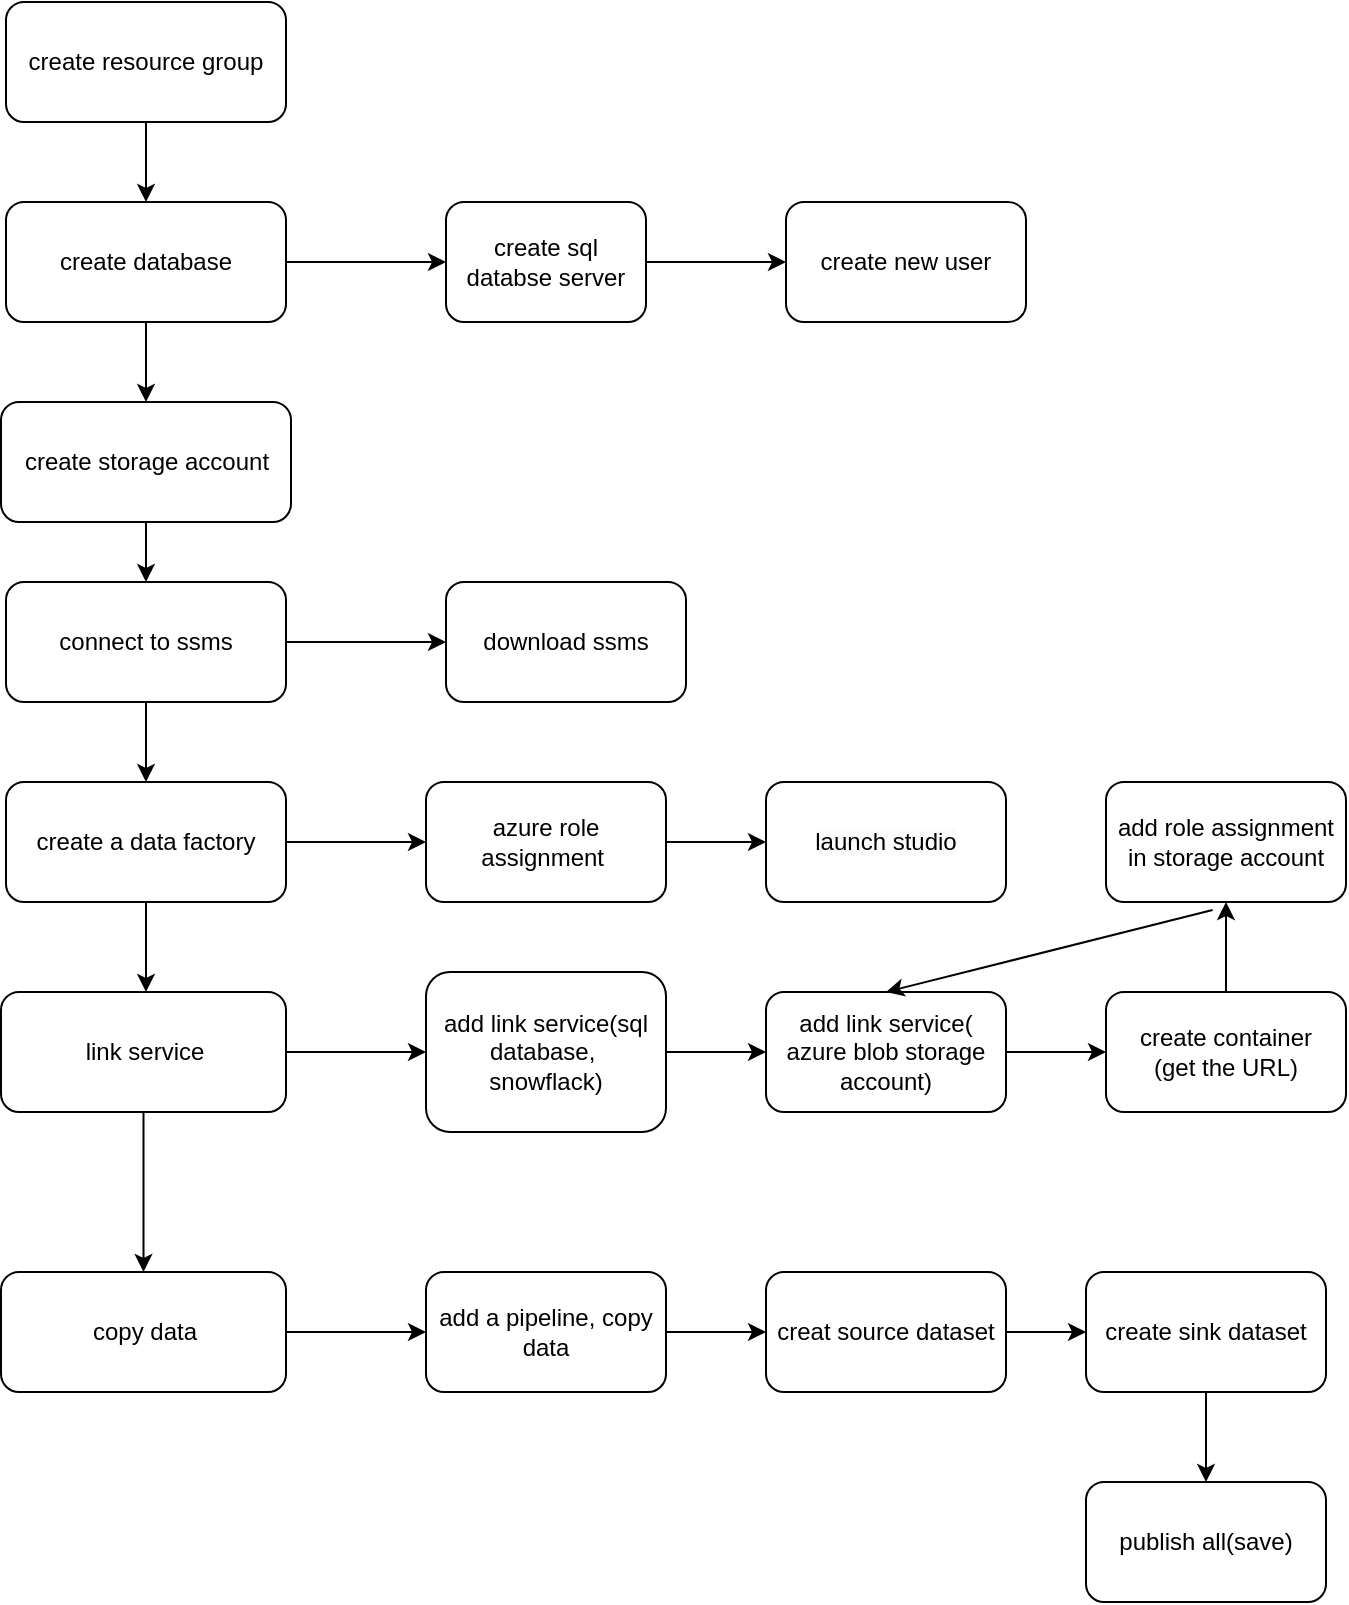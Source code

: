 <mxfile version="21.3.5" type="device">
  <diagram name="第 1 页" id="HQRQOxPShgzbpGLopj2z">
    <mxGraphModel dx="1034" dy="438" grid="1" gridSize="10" guides="1" tooltips="1" connect="1" arrows="1" fold="1" page="1" pageScale="1" pageWidth="827" pageHeight="1169" math="0" shadow="0">
      <root>
        <mxCell id="0" />
        <mxCell id="1" parent="0" />
        <mxCell id="dFzunvJdp4AeDlP4Hd83-3" value="" style="edgeStyle=orthogonalEdgeStyle;rounded=0;orthogonalLoop=1;jettySize=auto;html=1;" edge="1" parent="1" source="dFzunvJdp4AeDlP4Hd83-1" target="dFzunvJdp4AeDlP4Hd83-2">
          <mxGeometry relative="1" as="geometry" />
        </mxCell>
        <mxCell id="dFzunvJdp4AeDlP4Hd83-1" value="create resource group" style="rounded=1;whiteSpace=wrap;html=1;" vertex="1" parent="1">
          <mxGeometry x="80" y="90" width="140" height="60" as="geometry" />
        </mxCell>
        <mxCell id="dFzunvJdp4AeDlP4Hd83-5" value="" style="edgeStyle=orthogonalEdgeStyle;rounded=0;orthogonalLoop=1;jettySize=auto;html=1;" edge="1" parent="1" source="dFzunvJdp4AeDlP4Hd83-2" target="dFzunvJdp4AeDlP4Hd83-4">
          <mxGeometry relative="1" as="geometry" />
        </mxCell>
        <mxCell id="dFzunvJdp4AeDlP4Hd83-13" value="" style="edgeStyle=orthogonalEdgeStyle;rounded=0;orthogonalLoop=1;jettySize=auto;html=1;" edge="1" parent="1" source="dFzunvJdp4AeDlP4Hd83-2" target="dFzunvJdp4AeDlP4Hd83-12">
          <mxGeometry relative="1" as="geometry" />
        </mxCell>
        <mxCell id="dFzunvJdp4AeDlP4Hd83-2" value="create database" style="whiteSpace=wrap;html=1;rounded=1;" vertex="1" parent="1">
          <mxGeometry x="80" y="190" width="140" height="60" as="geometry" />
        </mxCell>
        <mxCell id="dFzunvJdp4AeDlP4Hd83-7" value="" style="edgeStyle=orthogonalEdgeStyle;rounded=0;orthogonalLoop=1;jettySize=auto;html=1;" edge="1" parent="1" source="dFzunvJdp4AeDlP4Hd83-4" target="dFzunvJdp4AeDlP4Hd83-6">
          <mxGeometry relative="1" as="geometry" />
        </mxCell>
        <mxCell id="dFzunvJdp4AeDlP4Hd83-4" value="create sql databse server" style="whiteSpace=wrap;html=1;rounded=1;" vertex="1" parent="1">
          <mxGeometry x="300" y="190" width="100" height="60" as="geometry" />
        </mxCell>
        <mxCell id="dFzunvJdp4AeDlP4Hd83-6" value="create new user" style="whiteSpace=wrap;html=1;rounded=1;" vertex="1" parent="1">
          <mxGeometry x="470" y="190" width="120" height="60" as="geometry" />
        </mxCell>
        <mxCell id="dFzunvJdp4AeDlP4Hd83-11" value="" style="edgeStyle=orthogonalEdgeStyle;rounded=0;orthogonalLoop=1;jettySize=auto;html=1;" edge="1" parent="1" source="dFzunvJdp4AeDlP4Hd83-8" target="dFzunvJdp4AeDlP4Hd83-10">
          <mxGeometry relative="1" as="geometry" />
        </mxCell>
        <mxCell id="dFzunvJdp4AeDlP4Hd83-16" value="" style="edgeStyle=orthogonalEdgeStyle;rounded=0;orthogonalLoop=1;jettySize=auto;html=1;" edge="1" parent="1" source="dFzunvJdp4AeDlP4Hd83-8" target="dFzunvJdp4AeDlP4Hd83-15">
          <mxGeometry relative="1" as="geometry" />
        </mxCell>
        <mxCell id="dFzunvJdp4AeDlP4Hd83-8" value="connect to ssms" style="whiteSpace=wrap;html=1;rounded=1;" vertex="1" parent="1">
          <mxGeometry x="80" y="380" width="140" height="60" as="geometry" />
        </mxCell>
        <mxCell id="dFzunvJdp4AeDlP4Hd83-10" value="download ssms" style="whiteSpace=wrap;html=1;rounded=1;" vertex="1" parent="1">
          <mxGeometry x="300" y="380" width="120" height="60" as="geometry" />
        </mxCell>
        <mxCell id="dFzunvJdp4AeDlP4Hd83-14" value="" style="edgeStyle=orthogonalEdgeStyle;rounded=0;orthogonalLoop=1;jettySize=auto;html=1;" edge="1" parent="1" source="dFzunvJdp4AeDlP4Hd83-12" target="dFzunvJdp4AeDlP4Hd83-8">
          <mxGeometry relative="1" as="geometry" />
        </mxCell>
        <mxCell id="dFzunvJdp4AeDlP4Hd83-12" value="create storage account" style="whiteSpace=wrap;html=1;rounded=1;" vertex="1" parent="1">
          <mxGeometry x="77.5" y="290" width="145" height="60" as="geometry" />
        </mxCell>
        <mxCell id="dFzunvJdp4AeDlP4Hd83-18" value="" style="edgeStyle=orthogonalEdgeStyle;rounded=0;orthogonalLoop=1;jettySize=auto;html=1;" edge="1" parent="1" source="dFzunvJdp4AeDlP4Hd83-15" target="dFzunvJdp4AeDlP4Hd83-17">
          <mxGeometry relative="1" as="geometry" />
        </mxCell>
        <mxCell id="dFzunvJdp4AeDlP4Hd83-22" value="" style="edgeStyle=orthogonalEdgeStyle;rounded=0;orthogonalLoop=1;jettySize=auto;html=1;" edge="1" parent="1" source="dFzunvJdp4AeDlP4Hd83-15">
          <mxGeometry relative="1" as="geometry">
            <mxPoint x="150" y="585" as="targetPoint" />
          </mxGeometry>
        </mxCell>
        <mxCell id="dFzunvJdp4AeDlP4Hd83-15" value="create a data factory" style="whiteSpace=wrap;html=1;rounded=1;" vertex="1" parent="1">
          <mxGeometry x="80" y="480" width="140" height="60" as="geometry" />
        </mxCell>
        <mxCell id="dFzunvJdp4AeDlP4Hd83-20" value="" style="edgeStyle=orthogonalEdgeStyle;rounded=0;orthogonalLoop=1;jettySize=auto;html=1;" edge="1" parent="1" source="dFzunvJdp4AeDlP4Hd83-17" target="dFzunvJdp4AeDlP4Hd83-19">
          <mxGeometry relative="1" as="geometry" />
        </mxCell>
        <mxCell id="dFzunvJdp4AeDlP4Hd83-17" value="&lt;div&gt;azure role assignment&amp;nbsp;&lt;/div&gt;" style="whiteSpace=wrap;html=1;rounded=1;" vertex="1" parent="1">
          <mxGeometry x="290" y="480" width="120" height="60" as="geometry" />
        </mxCell>
        <mxCell id="dFzunvJdp4AeDlP4Hd83-19" value="&lt;span style=&quot;color: rgb(0, 0, 0); font-family: Helvetica; font-size: 12px; font-style: normal; font-variant-ligatures: normal; font-variant-caps: normal; font-weight: 400; letter-spacing: normal; orphans: 2; text-align: center; text-indent: 0px; text-transform: none; widows: 2; word-spacing: 0px; -webkit-text-stroke-width: 0px; background-color: rgb(251, 251, 251); text-decoration-thickness: initial; text-decoration-style: initial; text-decoration-color: initial; float: none; display: inline !important;&quot;&gt;launch studio&lt;/span&gt;" style="whiteSpace=wrap;html=1;rounded=1;" vertex="1" parent="1">
          <mxGeometry x="460" y="480" width="120" height="60" as="geometry" />
        </mxCell>
        <mxCell id="dFzunvJdp4AeDlP4Hd83-37" value="" style="edgeStyle=orthogonalEdgeStyle;rounded=0;orthogonalLoop=1;jettySize=auto;html=1;" edge="1" parent="1" source="dFzunvJdp4AeDlP4Hd83-23" target="dFzunvJdp4AeDlP4Hd83-36">
          <mxGeometry relative="1" as="geometry" />
        </mxCell>
        <mxCell id="dFzunvJdp4AeDlP4Hd83-45" value="" style="edgeStyle=orthogonalEdgeStyle;rounded=0;orthogonalLoop=1;jettySize=auto;html=1;" edge="1" parent="1" source="dFzunvJdp4AeDlP4Hd83-23" target="dFzunvJdp4AeDlP4Hd83-44">
          <mxGeometry relative="1" as="geometry" />
        </mxCell>
        <mxCell id="dFzunvJdp4AeDlP4Hd83-23" value="link service" style="whiteSpace=wrap;html=1;rounded=1;" vertex="1" parent="1">
          <mxGeometry x="77.5" y="585" width="142.5" height="60" as="geometry" />
        </mxCell>
        <mxCell id="dFzunvJdp4AeDlP4Hd83-40" value="" style="edgeStyle=orthogonalEdgeStyle;rounded=0;orthogonalLoop=1;jettySize=auto;html=1;" edge="1" parent="1" source="dFzunvJdp4AeDlP4Hd83-25" target="dFzunvJdp4AeDlP4Hd83-39">
          <mxGeometry relative="1" as="geometry" />
        </mxCell>
        <mxCell id="dFzunvJdp4AeDlP4Hd83-25" value="add link service(&lt;br&gt;azure blob storage account)" style="whiteSpace=wrap;html=1;rounded=1;" vertex="1" parent="1">
          <mxGeometry x="460" y="585" width="120" height="60" as="geometry" />
        </mxCell>
        <mxCell id="dFzunvJdp4AeDlP4Hd83-34" value="publish all(save)" style="whiteSpace=wrap;html=1;rounded=1;" vertex="1" parent="1">
          <mxGeometry x="620" y="830" width="120" height="60" as="geometry" />
        </mxCell>
        <mxCell id="dFzunvJdp4AeDlP4Hd83-38" value="" style="edgeStyle=orthogonalEdgeStyle;rounded=0;orthogonalLoop=1;jettySize=auto;html=1;" edge="1" parent="1" source="dFzunvJdp4AeDlP4Hd83-36" target="dFzunvJdp4AeDlP4Hd83-25">
          <mxGeometry relative="1" as="geometry" />
        </mxCell>
        <mxCell id="dFzunvJdp4AeDlP4Hd83-36" value="add link service(sql database,&amp;nbsp;&lt;br&gt;snowflack)" style="whiteSpace=wrap;html=1;rounded=1;" vertex="1" parent="1">
          <mxGeometry x="290" y="575" width="120" height="80" as="geometry" />
        </mxCell>
        <mxCell id="dFzunvJdp4AeDlP4Hd83-42" value="" style="edgeStyle=orthogonalEdgeStyle;rounded=0;orthogonalLoop=1;jettySize=auto;html=1;" edge="1" parent="1" source="dFzunvJdp4AeDlP4Hd83-39" target="dFzunvJdp4AeDlP4Hd83-41">
          <mxGeometry relative="1" as="geometry" />
        </mxCell>
        <mxCell id="dFzunvJdp4AeDlP4Hd83-39" value="create container&lt;br style=&quot;border-color: var(--border-color);&quot;&gt;(get the URL)" style="whiteSpace=wrap;html=1;rounded=1;" vertex="1" parent="1">
          <mxGeometry x="630" y="585" width="120" height="60" as="geometry" />
        </mxCell>
        <mxCell id="dFzunvJdp4AeDlP4Hd83-41" value="add role assignment in storage account" style="whiteSpace=wrap;html=1;rounded=1;" vertex="1" parent="1">
          <mxGeometry x="630" y="480" width="120" height="60" as="geometry" />
        </mxCell>
        <mxCell id="dFzunvJdp4AeDlP4Hd83-43" value="" style="endArrow=classic;html=1;rounded=0;exitX=0.444;exitY=1.067;exitDx=0;exitDy=0;entryX=0.5;entryY=0;entryDx=0;entryDy=0;exitPerimeter=0;" edge="1" parent="1" source="dFzunvJdp4AeDlP4Hd83-41" target="dFzunvJdp4AeDlP4Hd83-25">
          <mxGeometry width="50" height="50" relative="1" as="geometry">
            <mxPoint x="500" y="670" as="sourcePoint" />
            <mxPoint x="550" y="620" as="targetPoint" />
          </mxGeometry>
        </mxCell>
        <mxCell id="dFzunvJdp4AeDlP4Hd83-47" value="" style="edgeStyle=orthogonalEdgeStyle;rounded=0;orthogonalLoop=1;jettySize=auto;html=1;exitX=0.5;exitY=1;exitDx=0;exitDy=0;" edge="1" parent="1" source="dFzunvJdp4AeDlP4Hd83-52" target="dFzunvJdp4AeDlP4Hd83-34">
          <mxGeometry relative="1" as="geometry" />
        </mxCell>
        <mxCell id="dFzunvJdp4AeDlP4Hd83-49" value="" style="edgeStyle=orthogonalEdgeStyle;rounded=0;orthogonalLoop=1;jettySize=auto;html=1;" edge="1" parent="1" source="dFzunvJdp4AeDlP4Hd83-44" target="dFzunvJdp4AeDlP4Hd83-48">
          <mxGeometry relative="1" as="geometry" />
        </mxCell>
        <mxCell id="dFzunvJdp4AeDlP4Hd83-44" value="copy data" style="whiteSpace=wrap;html=1;rounded=1;" vertex="1" parent="1">
          <mxGeometry x="77.5" y="725" width="142.5" height="60" as="geometry" />
        </mxCell>
        <mxCell id="dFzunvJdp4AeDlP4Hd83-51" value="" style="edgeStyle=orthogonalEdgeStyle;rounded=0;orthogonalLoop=1;jettySize=auto;html=1;" edge="1" parent="1" source="dFzunvJdp4AeDlP4Hd83-48" target="dFzunvJdp4AeDlP4Hd83-50">
          <mxGeometry relative="1" as="geometry" />
        </mxCell>
        <mxCell id="dFzunvJdp4AeDlP4Hd83-48" value="add a pipeline, copy data" style="whiteSpace=wrap;html=1;rounded=1;" vertex="1" parent="1">
          <mxGeometry x="290" y="725" width="120" height="60" as="geometry" />
        </mxCell>
        <mxCell id="dFzunvJdp4AeDlP4Hd83-53" value="" style="edgeStyle=orthogonalEdgeStyle;rounded=0;orthogonalLoop=1;jettySize=auto;html=1;" edge="1" parent="1" source="dFzunvJdp4AeDlP4Hd83-50" target="dFzunvJdp4AeDlP4Hd83-52">
          <mxGeometry relative="1" as="geometry" />
        </mxCell>
        <mxCell id="dFzunvJdp4AeDlP4Hd83-50" value="creat source dataset" style="whiteSpace=wrap;html=1;rounded=1;" vertex="1" parent="1">
          <mxGeometry x="460" y="725" width="120" height="60" as="geometry" />
        </mxCell>
        <mxCell id="dFzunvJdp4AeDlP4Hd83-52" value="create sink dataset" style="whiteSpace=wrap;html=1;rounded=1;" vertex="1" parent="1">
          <mxGeometry x="620" y="725" width="120" height="60" as="geometry" />
        </mxCell>
      </root>
    </mxGraphModel>
  </diagram>
</mxfile>
